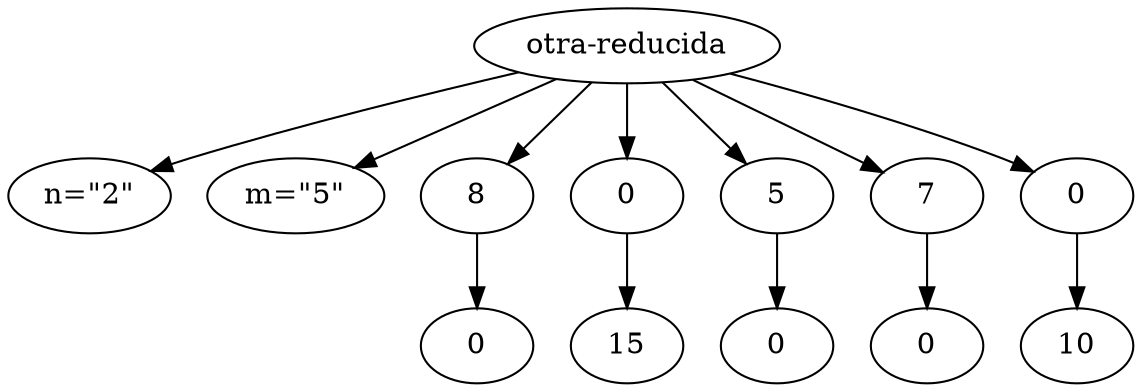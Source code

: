 // Comentario
digraph {
	nombre [label="otra-reducida"]
	n [label="n=\"2\""]
	m [label="m=\"5\""]
	nombre -> n
	nombre -> m
	11 [label=8]
	nombre -> 11
	21 [label=0]
	nombre -> 21
	31 [label=5]
	nombre -> 31
	41 [label=7]
	nombre -> 41
	51 [label=0]
	nombre -> 51
	12 [label=0]
	11 -> 12
	22 [label=15]
	21 -> 22
	32 [label=0]
	31 -> 32
	42 [label=0]
	41 -> 42
	52 [label=10]
	51 -> 52
}
